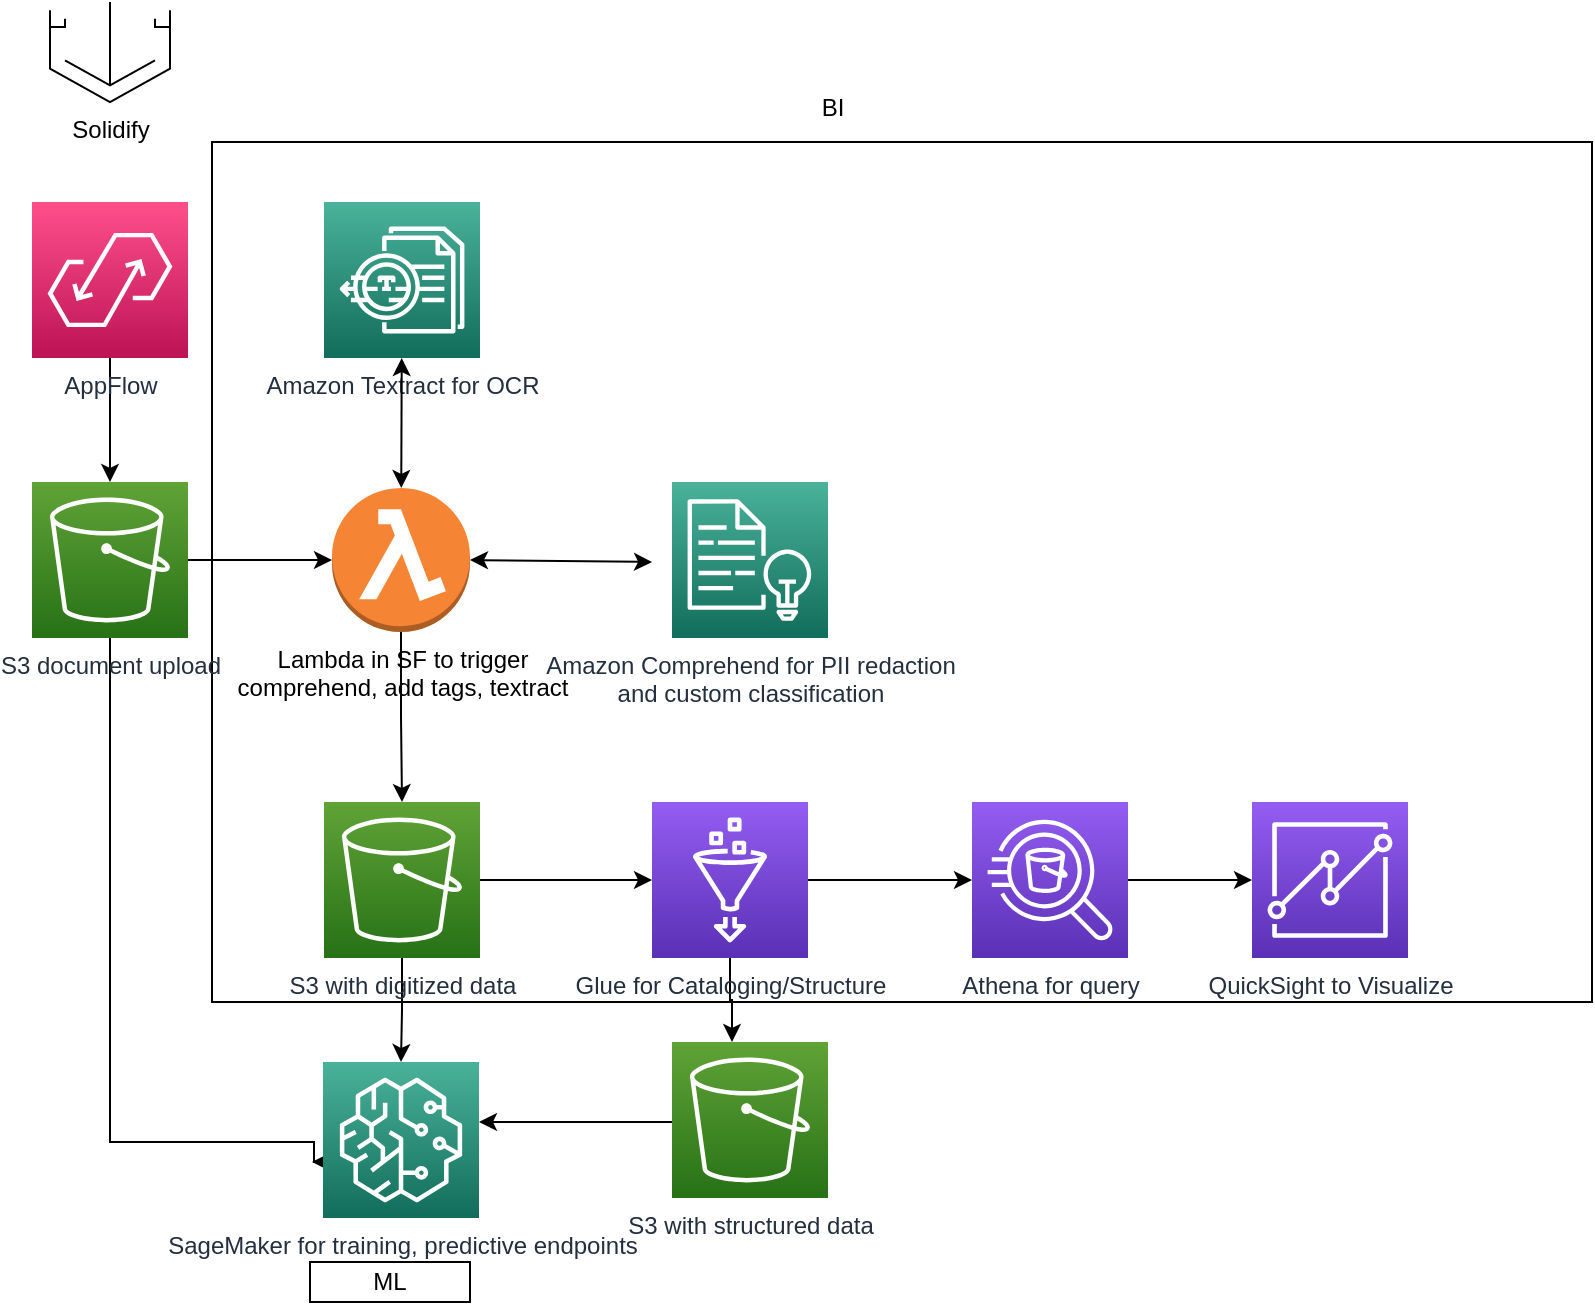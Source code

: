<mxfile version="21.3.4" type="github">
  <diagram name="Page-1" id="jdnSOQs_2GVln9v3W2_q">
    <mxGraphModel dx="1674" dy="1922" grid="1" gridSize="10" guides="1" tooltips="1" connect="1" arrows="1" fold="1" page="1" pageScale="1" pageWidth="850" pageHeight="1100" math="0" shadow="0">
      <root>
        <mxCell id="0" />
        <mxCell id="1" parent="0" />
        <mxCell id="_Re31vjXfSoR_hE4Zo4s-27" value="" style="rounded=0;whiteSpace=wrap;html=1;" parent="1" vertex="1">
          <mxGeometry x="140" y="-10" width="690" height="430" as="geometry" />
        </mxCell>
        <mxCell id="_Re31vjXfSoR_hE4Zo4s-10" value="" style="edgeStyle=orthogonalEdgeStyle;rounded=0;orthogonalLoop=1;jettySize=auto;html=1;" parent="1" source="_Re31vjXfSoR_hE4Zo4s-1" target="_Re31vjXfSoR_hE4Zo4s-6" edge="1">
          <mxGeometry relative="1" as="geometry" />
        </mxCell>
        <mxCell id="_Re31vjXfSoR_hE4Zo4s-26" style="edgeStyle=orthogonalEdgeStyle;rounded=0;orthogonalLoop=1;jettySize=auto;html=1;" parent="1" source="_Re31vjXfSoR_hE4Zo4s-1" edge="1">
          <mxGeometry relative="1" as="geometry">
            <mxPoint x="190" y="500" as="targetPoint" />
            <Array as="points">
              <mxPoint x="89" y="490" />
              <mxPoint x="191" y="490" />
            </Array>
          </mxGeometry>
        </mxCell>
        <mxCell id="_Re31vjXfSoR_hE4Zo4s-1" value="S3 document upload" style="sketch=0;points=[[0,0,0],[0.25,0,0],[0.5,0,0],[0.75,0,0],[1,0,0],[0,1,0],[0.25,1,0],[0.5,1,0],[0.75,1,0],[1,1,0],[0,0.25,0],[0,0.5,0],[0,0.75,0],[1,0.25,0],[1,0.5,0],[1,0.75,0]];outlineConnect=0;fontColor=#232F3E;gradientColor=#60A337;gradientDirection=north;fillColor=#277116;strokeColor=#ffffff;dashed=0;verticalLabelPosition=bottom;verticalAlign=top;align=center;html=1;fontSize=12;fontStyle=0;aspect=fixed;shape=mxgraph.aws4.resourceIcon;resIcon=mxgraph.aws4.s3;" parent="1" vertex="1">
          <mxGeometry x="50" y="160" width="78" height="78" as="geometry" />
        </mxCell>
        <mxCell id="_Re31vjXfSoR_hE4Zo4s-3" value="Amazon Textract for OCR" style="sketch=0;points=[[0,0,0],[0.25,0,0],[0.5,0,0],[0.75,0,0],[1,0,0],[0,1,0],[0.25,1,0],[0.5,1,0],[0.75,1,0],[1,1,0],[0,0.25,0],[0,0.5,0],[0,0.75,0],[1,0.25,0],[1,0.5,0],[1,0.75,0]];outlineConnect=0;fontColor=#232F3E;gradientColor=#4AB29A;gradientDirection=north;fillColor=#116D5B;strokeColor=#ffffff;dashed=0;verticalLabelPosition=bottom;verticalAlign=top;align=center;html=1;fontSize=12;fontStyle=0;aspect=fixed;shape=mxgraph.aws4.resourceIcon;resIcon=mxgraph.aws4.textract;" parent="1" vertex="1">
          <mxGeometry x="196" y="20" width="78" height="78" as="geometry" />
        </mxCell>
        <mxCell id="_Re31vjXfSoR_hE4Zo4s-4" value="&lt;div&gt;Amazon Comprehend for PII redaction &lt;br&gt;&lt;/div&gt;&lt;div&gt;and custom classification&lt;/div&gt;" style="sketch=0;points=[[0,0,0],[0.25,0,0],[0.5,0,0],[0.75,0,0],[1,0,0],[0,1,0],[0.25,1,0],[0.5,1,0],[0.75,1,0],[1,1,0],[0,0.25,0],[0,0.5,0],[0,0.75,0],[1,0.25,0],[1,0.5,0],[1,0.75,0]];outlineConnect=0;fontColor=#232F3E;gradientColor=#4AB29A;gradientDirection=north;fillColor=#116D5B;strokeColor=#ffffff;dashed=0;verticalLabelPosition=bottom;verticalAlign=top;align=center;html=1;fontSize=12;fontStyle=0;aspect=fixed;shape=mxgraph.aws4.resourceIcon;resIcon=mxgraph.aws4.comprehend;" parent="1" vertex="1">
          <mxGeometry x="370" y="160" width="78" height="78" as="geometry" />
        </mxCell>
        <mxCell id="_Re31vjXfSoR_hE4Zo4s-18" value="" style="edgeStyle=orthogonalEdgeStyle;rounded=0;orthogonalLoop=1;jettySize=auto;html=1;" parent="1" source="_Re31vjXfSoR_hE4Zo4s-5" target="_Re31vjXfSoR_hE4Zo4s-14" edge="1">
          <mxGeometry relative="1" as="geometry" />
        </mxCell>
        <mxCell id="_Re31vjXfSoR_hE4Zo4s-28" value="" style="edgeStyle=orthogonalEdgeStyle;rounded=0;orthogonalLoop=1;jettySize=auto;html=1;" parent="1" source="_Re31vjXfSoR_hE4Zo4s-5" target="_Re31vjXfSoR_hE4Zo4s-24" edge="1">
          <mxGeometry relative="1" as="geometry">
            <Array as="points">
              <mxPoint x="399" y="419" />
              <mxPoint x="400" y="419" />
            </Array>
          </mxGeometry>
        </mxCell>
        <mxCell id="_Re31vjXfSoR_hE4Zo4s-5" value="Glue for Cataloging/Structure" style="sketch=0;points=[[0,0,0],[0.25,0,0],[0.5,0,0],[0.75,0,0],[1,0,0],[0,1,0],[0.25,1,0],[0.5,1,0],[0.75,1,0],[1,1,0],[0,0.25,0],[0,0.5,0],[0,0.75,0],[1,0.25,0],[1,0.5,0],[1,0.75,0]];outlineConnect=0;fontColor=#232F3E;gradientColor=#945DF2;gradientDirection=north;fillColor=#5A30B5;strokeColor=#ffffff;dashed=0;verticalLabelPosition=bottom;verticalAlign=top;align=center;html=1;fontSize=12;fontStyle=0;aspect=fixed;shape=mxgraph.aws4.resourceIcon;resIcon=mxgraph.aws4.glue;" parent="1" vertex="1">
          <mxGeometry x="360" y="320" width="78" height="78" as="geometry" />
        </mxCell>
        <mxCell id="_Re31vjXfSoR_hE4Zo4s-13" value="" style="edgeStyle=orthogonalEdgeStyle;rounded=0;orthogonalLoop=1;jettySize=auto;html=1;" parent="1" source="_Re31vjXfSoR_hE4Zo4s-6" target="_Re31vjXfSoR_hE4Zo4s-8" edge="1">
          <mxGeometry relative="1" as="geometry" />
        </mxCell>
        <mxCell id="_Re31vjXfSoR_hE4Zo4s-6" value="&lt;div&gt;Lambda in SF to trigger&lt;/div&gt;&lt;div&gt;comprehend, add tags, textract&lt;br&gt;&lt;/div&gt;" style="outlineConnect=0;dashed=0;verticalLabelPosition=bottom;verticalAlign=top;align=center;html=1;shape=mxgraph.aws3.lambda_function;fillColor=#F58534;gradientColor=none;" parent="1" vertex="1">
          <mxGeometry x="200" y="163" width="69" height="72" as="geometry" />
        </mxCell>
        <mxCell id="_Re31vjXfSoR_hE4Zo4s-9" value="" style="edgeStyle=orthogonalEdgeStyle;rounded=0;orthogonalLoop=1;jettySize=auto;html=1;" parent="1" source="_Re31vjXfSoR_hE4Zo4s-7" target="_Re31vjXfSoR_hE4Zo4s-1" edge="1">
          <mxGeometry relative="1" as="geometry" />
        </mxCell>
        <mxCell id="_Re31vjXfSoR_hE4Zo4s-7" value="AppFlow" style="sketch=0;points=[[0,0,0],[0.25,0,0],[0.5,0,0],[0.75,0,0],[1,0,0],[0,1,0],[0.25,1,0],[0.5,1,0],[0.75,1,0],[1,1,0],[0,0.25,0],[0,0.5,0],[0,0.75,0],[1,0.25,0],[1,0.5,0],[1,0.75,0]];outlineConnect=0;fontColor=#232F3E;gradientColor=#FF4F8B;gradientDirection=north;fillColor=#BC1356;strokeColor=#ffffff;dashed=0;verticalLabelPosition=bottom;verticalAlign=top;align=center;html=1;fontSize=12;fontStyle=0;aspect=fixed;shape=mxgraph.aws4.resourceIcon;resIcon=mxgraph.aws4.appflow;" parent="1" vertex="1">
          <mxGeometry x="50" y="20" width="78" height="78" as="geometry" />
        </mxCell>
        <mxCell id="_Re31vjXfSoR_hE4Zo4s-17" value="" style="edgeStyle=orthogonalEdgeStyle;rounded=0;orthogonalLoop=1;jettySize=auto;html=1;" parent="1" source="_Re31vjXfSoR_hE4Zo4s-8" target="_Re31vjXfSoR_hE4Zo4s-5" edge="1">
          <mxGeometry relative="1" as="geometry" />
        </mxCell>
        <mxCell id="_Re31vjXfSoR_hE4Zo4s-23" value="" style="edgeStyle=orthogonalEdgeStyle;rounded=0;orthogonalLoop=1;jettySize=auto;html=1;" parent="1" source="_Re31vjXfSoR_hE4Zo4s-8" target="_Re31vjXfSoR_hE4Zo4s-16" edge="1">
          <mxGeometry relative="1" as="geometry" />
        </mxCell>
        <mxCell id="_Re31vjXfSoR_hE4Zo4s-8" value="S3 with digitized data" style="sketch=0;points=[[0,0,0],[0.25,0,0],[0.5,0,0],[0.75,0,0],[1,0,0],[0,1,0],[0.25,1,0],[0.5,1,0],[0.75,1,0],[1,1,0],[0,0.25,0],[0,0.5,0],[0,0.75,0],[1,0.25,0],[1,0.5,0],[1,0.75,0]];outlineConnect=0;fontColor=#232F3E;gradientColor=#60A337;gradientDirection=north;fillColor=#277116;strokeColor=#ffffff;dashed=0;verticalLabelPosition=bottom;verticalAlign=top;align=center;html=1;fontSize=12;fontStyle=0;aspect=fixed;shape=mxgraph.aws4.resourceIcon;resIcon=mxgraph.aws4.s3;" parent="1" vertex="1">
          <mxGeometry x="196" y="320" width="78" height="78" as="geometry" />
        </mxCell>
        <mxCell id="_Re31vjXfSoR_hE4Zo4s-19" value="" style="edgeStyle=orthogonalEdgeStyle;rounded=0;orthogonalLoop=1;jettySize=auto;html=1;" parent="1" source="_Re31vjXfSoR_hE4Zo4s-14" target="_Re31vjXfSoR_hE4Zo4s-15" edge="1">
          <mxGeometry relative="1" as="geometry" />
        </mxCell>
        <mxCell id="_Re31vjXfSoR_hE4Zo4s-14" value="Athena for query" style="sketch=0;points=[[0,0,0],[0.25,0,0],[0.5,0,0],[0.75,0,0],[1,0,0],[0,1,0],[0.25,1,0],[0.5,1,0],[0.75,1,0],[1,1,0],[0,0.25,0],[0,0.5,0],[0,0.75,0],[1,0.25,0],[1,0.5,0],[1,0.75,0]];outlineConnect=0;fontColor=#232F3E;gradientColor=#945DF2;gradientDirection=north;fillColor=#5A30B5;strokeColor=#ffffff;dashed=0;verticalLabelPosition=bottom;verticalAlign=top;align=center;html=1;fontSize=12;fontStyle=0;aspect=fixed;shape=mxgraph.aws4.resourceIcon;resIcon=mxgraph.aws4.athena;" parent="1" vertex="1">
          <mxGeometry x="520" y="320" width="78" height="78" as="geometry" />
        </mxCell>
        <mxCell id="_Re31vjXfSoR_hE4Zo4s-15" value="QuickSight to Visualize" style="sketch=0;points=[[0,0,0],[0.25,0,0],[0.5,0,0],[0.75,0,0],[1,0,0],[0,1,0],[0.25,1,0],[0.5,1,0],[0.75,1,0],[1,1,0],[0,0.25,0],[0,0.5,0],[0,0.75,0],[1,0.25,0],[1,0.5,0],[1,0.75,0]];outlineConnect=0;fontColor=#232F3E;gradientColor=#945DF2;gradientDirection=north;fillColor=#5A30B5;strokeColor=#ffffff;dashed=0;verticalLabelPosition=bottom;verticalAlign=top;align=center;html=1;fontSize=12;fontStyle=0;aspect=fixed;shape=mxgraph.aws4.resourceIcon;resIcon=mxgraph.aws4.quicksight;" parent="1" vertex="1">
          <mxGeometry x="660" y="320" width="78" height="78" as="geometry" />
        </mxCell>
        <mxCell id="_Re31vjXfSoR_hE4Zo4s-16" value="SageMaker for training, predictive endpoints" style="sketch=0;points=[[0,0,0],[0.25,0,0],[0.5,0,0],[0.75,0,0],[1,0,0],[0,1,0],[0.25,1,0],[0.5,1,0],[0.75,1,0],[1,1,0],[0,0.25,0],[0,0.5,0],[0,0.75,0],[1,0.25,0],[1,0.5,0],[1,0.75,0]];outlineConnect=0;fontColor=#232F3E;gradientColor=#4AB29A;gradientDirection=north;fillColor=#116D5B;strokeColor=#ffffff;dashed=0;verticalLabelPosition=bottom;verticalAlign=top;align=center;html=1;fontSize=12;fontStyle=0;aspect=fixed;shape=mxgraph.aws4.resourceIcon;resIcon=mxgraph.aws4.sagemaker;" parent="1" vertex="1">
          <mxGeometry x="195.5" y="450" width="78" height="78" as="geometry" />
        </mxCell>
        <mxCell id="_Re31vjXfSoR_hE4Zo4s-21" value="" style="endArrow=classic;startArrow=classic;html=1;rounded=0;" parent="1" source="_Re31vjXfSoR_hE4Zo4s-6" target="_Re31vjXfSoR_hE4Zo4s-3" edge="1">
          <mxGeometry width="50" height="50" relative="1" as="geometry">
            <mxPoint x="307" y="165" as="sourcePoint" />
            <mxPoint x="357" y="115" as="targetPoint" />
            <Array as="points" />
          </mxGeometry>
        </mxCell>
        <mxCell id="_Re31vjXfSoR_hE4Zo4s-22" value="" style="endArrow=classic;startArrow=classic;html=1;rounded=0;exitX=1;exitY=0.5;exitDx=0;exitDy=0;exitPerimeter=0;" parent="1" source="_Re31vjXfSoR_hE4Zo4s-6" edge="1">
          <mxGeometry width="50" height="50" relative="1" as="geometry">
            <mxPoint x="400" y="300" as="sourcePoint" />
            <mxPoint x="360" y="200" as="targetPoint" />
          </mxGeometry>
        </mxCell>
        <mxCell id="_Re31vjXfSoR_hE4Zo4s-25" value="" style="edgeStyle=orthogonalEdgeStyle;rounded=0;orthogonalLoop=1;jettySize=auto;html=1;" parent="1" source="_Re31vjXfSoR_hE4Zo4s-24" target="_Re31vjXfSoR_hE4Zo4s-16" edge="1">
          <mxGeometry relative="1" as="geometry">
            <Array as="points">
              <mxPoint x="350" y="480" />
              <mxPoint x="350" y="480" />
            </Array>
          </mxGeometry>
        </mxCell>
        <mxCell id="_Re31vjXfSoR_hE4Zo4s-24" value="S3 with structured data" style="sketch=0;points=[[0,0,0],[0.25,0,0],[0.5,0,0],[0.75,0,0],[1,0,0],[0,1,0],[0.25,1,0],[0.5,1,0],[0.75,1,0],[1,1,0],[0,0.25,0],[0,0.5,0],[0,0.75,0],[1,0.25,0],[1,0.5,0],[1,0.75,0]];outlineConnect=0;fontColor=#232F3E;gradientColor=#60A337;gradientDirection=north;fillColor=#277116;strokeColor=#ffffff;dashed=0;verticalLabelPosition=bottom;verticalAlign=top;align=center;html=1;fontSize=12;fontStyle=0;aspect=fixed;shape=mxgraph.aws4.resourceIcon;resIcon=mxgraph.aws4.s3;" parent="1" vertex="1">
          <mxGeometry x="370" y="440" width="78" height="78" as="geometry" />
        </mxCell>
        <mxCell id="_Re31vjXfSoR_hE4Zo4s-29" value="ML" style="whiteSpace=wrap;html=1;" parent="1" vertex="1">
          <mxGeometry x="189" y="550" width="80" height="20" as="geometry" />
        </mxCell>
        <mxCell id="_Re31vjXfSoR_hE4Zo4s-30" value="BI" style="text;html=1;align=center;verticalAlign=middle;resizable=0;points=[];autosize=1;strokeColor=none;fillColor=none;" parent="1" vertex="1">
          <mxGeometry x="435" y="-42" width="30" height="30" as="geometry" />
        </mxCell>
        <mxCell id="aP1ydPEd6H4wVXDvokGu-1" value="Solidify" style="shape=mxgraph.pid.separators.solidifier_(open);html=1;pointerEvents=1;align=center;verticalLabelPosition=bottom;verticalAlign=top;dashed=0;" vertex="1" parent="1">
          <mxGeometry x="59" y="-80" width="60" height="50" as="geometry" />
        </mxCell>
      </root>
    </mxGraphModel>
  </diagram>
</mxfile>
